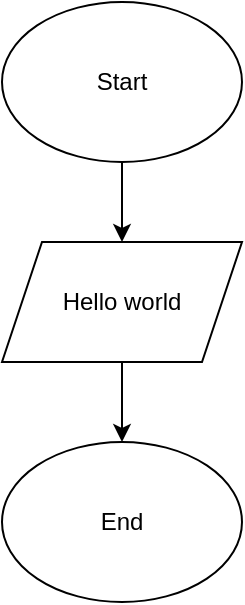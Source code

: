 <mxfile version="24.8.6">
  <diagram name="หน้า-1" id="E_lMKuu8gHVUi95kVC8Y">
    <mxGraphModel dx="1050" dy="1699" grid="1" gridSize="10" guides="1" tooltips="1" connect="1" arrows="1" fold="1" page="1" pageScale="1" pageWidth="827" pageHeight="1169" math="0" shadow="0">
      <root>
        <mxCell id="0" />
        <mxCell id="1" parent="0" />
        <mxCell id="05nKosQ1NIUuTcAkuiN1-1" value="Start" style="ellipse;whiteSpace=wrap;html=1;" vertex="1" parent="1">
          <mxGeometry x="354" y="-1160" width="120" height="80" as="geometry" />
        </mxCell>
        <mxCell id="05nKosQ1NIUuTcAkuiN1-2" value="Hello world" style="shape=parallelogram;perimeter=parallelogramPerimeter;whiteSpace=wrap;html=1;fixedSize=1;" vertex="1" parent="1">
          <mxGeometry x="354" y="-1040" width="120" height="60" as="geometry" />
        </mxCell>
        <mxCell id="05nKosQ1NIUuTcAkuiN1-3" value="End" style="ellipse;whiteSpace=wrap;html=1;" vertex="1" parent="1">
          <mxGeometry x="354" y="-940" width="120" height="80" as="geometry" />
        </mxCell>
        <mxCell id="05nKosQ1NIUuTcAkuiN1-4" value="" style="endArrow=classic;html=1;rounded=0;entryX=0.5;entryY=0;entryDx=0;entryDy=0;exitX=0.5;exitY=1;exitDx=0;exitDy=0;" edge="1" parent="1" source="05nKosQ1NIUuTcAkuiN1-2" target="05nKosQ1NIUuTcAkuiN1-3">
          <mxGeometry width="50" height="50" relative="1" as="geometry">
            <mxPoint x="390" y="-890" as="sourcePoint" />
            <mxPoint x="440" y="-940" as="targetPoint" />
            <Array as="points">
              <mxPoint x="414" y="-960" />
            </Array>
          </mxGeometry>
        </mxCell>
        <mxCell id="05nKosQ1NIUuTcAkuiN1-5" value="" style="endArrow=classic;html=1;rounded=0;entryX=0.5;entryY=0;entryDx=0;entryDy=0;exitX=0.5;exitY=1;exitDx=0;exitDy=0;" edge="1" parent="1" source="05nKosQ1NIUuTcAkuiN1-1" target="05nKosQ1NIUuTcAkuiN1-2">
          <mxGeometry width="50" height="50" relative="1" as="geometry">
            <mxPoint x="390" y="-890" as="sourcePoint" />
            <mxPoint x="440" y="-940" as="targetPoint" />
            <Array as="points">
              <mxPoint x="414" y="-1060" />
            </Array>
          </mxGeometry>
        </mxCell>
      </root>
    </mxGraphModel>
  </diagram>
</mxfile>
